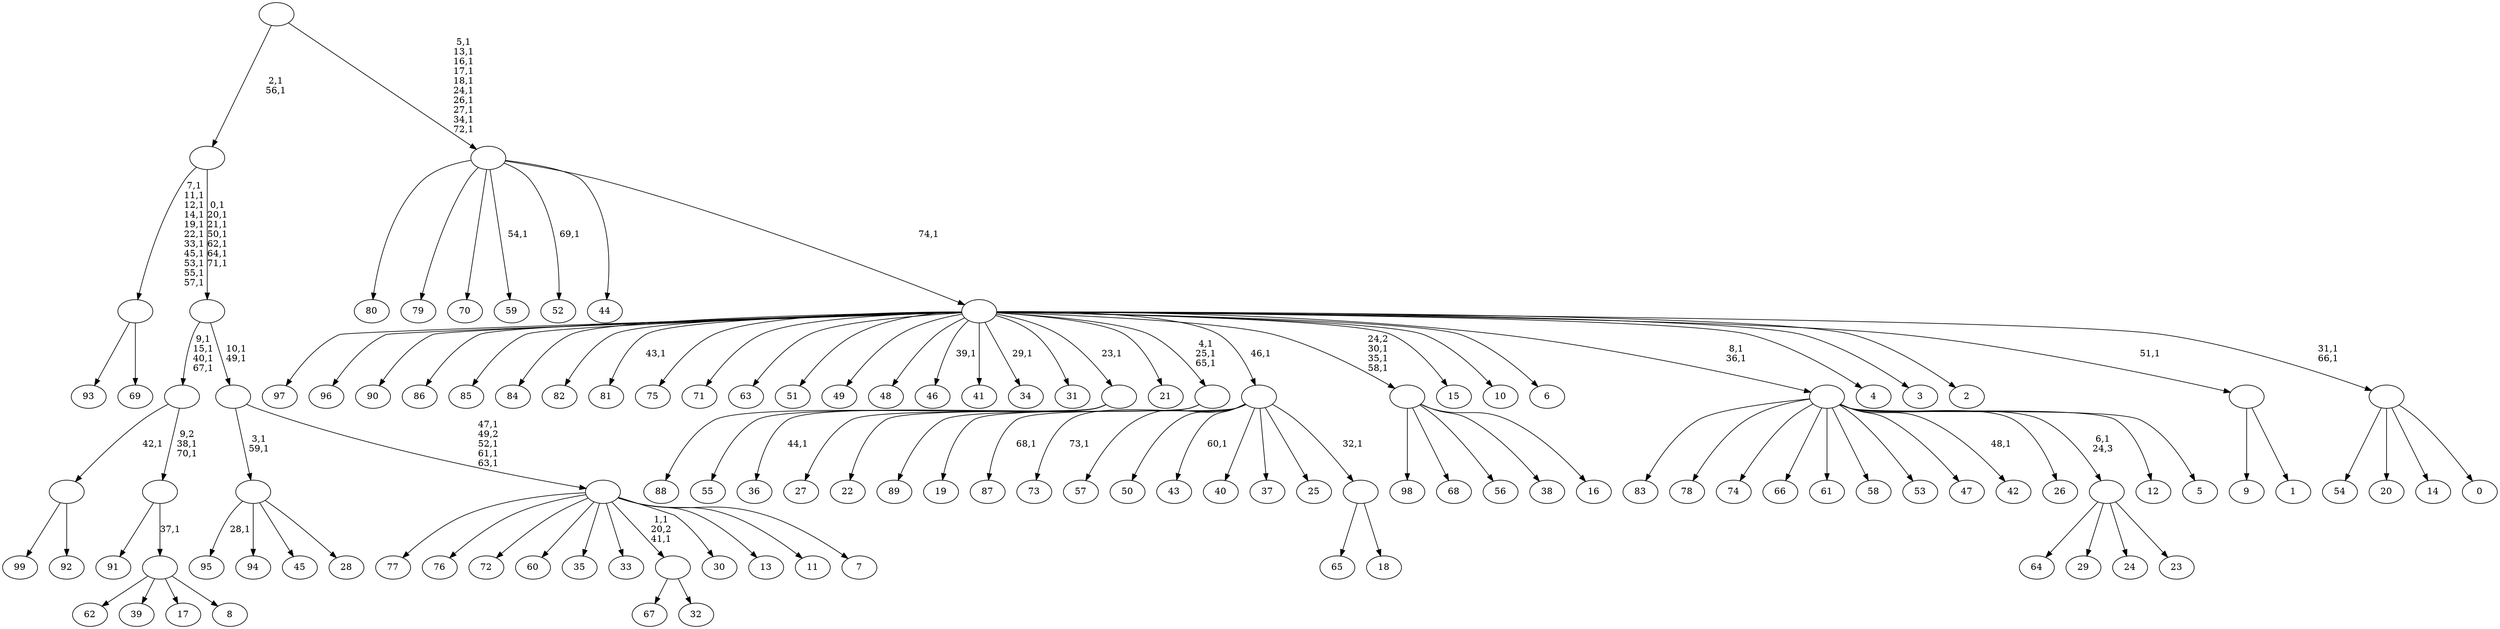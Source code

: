 digraph T {
	175 [label="99"]
	174 [label="98"]
	173 [label="97"]
	172 [label="96"]
	171 [label="95"]
	169 [label="94"]
	168 [label="93"]
	167 [label="92"]
	166 [label=""]
	165 [label="91"]
	164 [label="90"]
	163 [label="89"]
	162 [label="88"]
	161 [label="87"]
	159 [label="86"]
	158 [label="85"]
	157 [label="84"]
	156 [label="83"]
	155 [label="82"]
	154 [label="81"]
	152 [label="80"]
	151 [label="79"]
	150 [label="78"]
	149 [label="77"]
	148 [label="76"]
	147 [label="75"]
	146 [label="74"]
	145 [label="73"]
	143 [label="72"]
	142 [label="71"]
	141 [label="70"]
	140 [label="69"]
	139 [label=""]
	128 [label="68"]
	127 [label="67"]
	126 [label="66"]
	125 [label="65"]
	124 [label="64"]
	123 [label="63"]
	122 [label="62"]
	121 [label="61"]
	120 [label="60"]
	119 [label="59"]
	117 [label="58"]
	116 [label="57"]
	115 [label="56"]
	114 [label="55"]
	113 [label="54"]
	112 [label="53"]
	111 [label="52"]
	109 [label="51"]
	108 [label="50"]
	107 [label="49"]
	106 [label="48"]
	105 [label="47"]
	104 [label="46"]
	102 [label="45"]
	101 [label="44"]
	100 [label="43"]
	98 [label="42"]
	96 [label="41"]
	95 [label="40"]
	94 [label="39"]
	93 [label="38"]
	92 [label="37"]
	91 [label="36"]
	89 [label="35"]
	88 [label="34"]
	86 [label="33"]
	85 [label="32"]
	84 [label=""]
	82 [label="31"]
	81 [label="30"]
	80 [label="29"]
	79 [label="28"]
	78 [label=""]
	76 [label="27"]
	75 [label="26"]
	74 [label="25"]
	73 [label="24"]
	72 [label="23"]
	71 [label=""]
	70 [label="22"]
	69 [label=""]
	68 [label="21"]
	67 [label="20"]
	66 [label="19"]
	65 [label=""]
	62 [label="18"]
	61 [label=""]
	60 [label=""]
	59 [label="17"]
	58 [label="16"]
	57 [label=""]
	54 [label="15"]
	53 [label="14"]
	52 [label="13"]
	51 [label="12"]
	50 [label="11"]
	49 [label="10"]
	48 [label="9"]
	47 [label="8"]
	46 [label=""]
	45 [label=""]
	43 [label=""]
	39 [label="7"]
	38 [label=""]
	34 [label=""]
	32 [label=""]
	25 [label=""]
	23 [label="6"]
	22 [label="5"]
	21 [label=""]
	19 [label="4"]
	18 [label="3"]
	17 [label="2"]
	16 [label="1"]
	15 [label=""]
	14 [label="0"]
	13 [label=""]
	11 [label=""]
	10 [label=""]
	0 [label=""]
	166 -> 175 [label=""]
	166 -> 167 [label=""]
	139 -> 168 [label=""]
	139 -> 140 [label=""]
	84 -> 127 [label=""]
	84 -> 85 [label=""]
	78 -> 171 [label="28,1"]
	78 -> 169 [label=""]
	78 -> 102 [label=""]
	78 -> 79 [label=""]
	71 -> 124 [label=""]
	71 -> 80 [label=""]
	71 -> 73 [label=""]
	71 -> 72 [label=""]
	69 -> 91 [label="44,1"]
	69 -> 162 [label=""]
	69 -> 114 [label=""]
	69 -> 76 [label=""]
	69 -> 70 [label=""]
	65 -> 163 [label=""]
	65 -> 66 [label=""]
	61 -> 125 [label=""]
	61 -> 62 [label=""]
	60 -> 100 [label="60,1"]
	60 -> 145 [label="73,1"]
	60 -> 161 [label="68,1"]
	60 -> 116 [label=""]
	60 -> 108 [label=""]
	60 -> 95 [label=""]
	60 -> 92 [label=""]
	60 -> 74 [label=""]
	60 -> 61 [label="32,1"]
	57 -> 174 [label=""]
	57 -> 128 [label=""]
	57 -> 115 [label=""]
	57 -> 93 [label=""]
	57 -> 58 [label=""]
	46 -> 122 [label=""]
	46 -> 94 [label=""]
	46 -> 59 [label=""]
	46 -> 47 [label=""]
	45 -> 165 [label=""]
	45 -> 46 [label="37,1"]
	43 -> 45 [label="9,2\n38,1\n70,1"]
	43 -> 166 [label="42,1"]
	38 -> 84 [label="1,1\n20,2\n41,1"]
	38 -> 149 [label=""]
	38 -> 148 [label=""]
	38 -> 143 [label=""]
	38 -> 120 [label=""]
	38 -> 89 [label=""]
	38 -> 86 [label=""]
	38 -> 81 [label=""]
	38 -> 52 [label=""]
	38 -> 50 [label=""]
	38 -> 39 [label=""]
	34 -> 38 [label="47,1\n49,2\n52,1\n61,1\n63,1"]
	34 -> 78 [label="3,1\n59,1"]
	32 -> 34 [label="10,1\n49,1"]
	32 -> 43 [label="9,1\n15,1\n40,1\n67,1"]
	25 -> 32 [label="0,1\n20,1\n21,1\n50,1\n62,1\n64,1\n71,1"]
	25 -> 139 [label="7,1\n11,1\n12,1\n14,1\n19,1\n22,1\n33,1\n45,1\n53,1\n55,1\n57,1"]
	21 -> 98 [label="48,1"]
	21 -> 156 [label=""]
	21 -> 150 [label=""]
	21 -> 146 [label=""]
	21 -> 126 [label=""]
	21 -> 121 [label=""]
	21 -> 117 [label=""]
	21 -> 112 [label=""]
	21 -> 105 [label=""]
	21 -> 75 [label=""]
	21 -> 71 [label="6,1\n24,3"]
	21 -> 51 [label=""]
	21 -> 22 [label=""]
	15 -> 48 [label=""]
	15 -> 16 [label=""]
	13 -> 113 [label=""]
	13 -> 67 [label=""]
	13 -> 53 [label=""]
	13 -> 14 [label=""]
	11 -> 13 [label="31,1\n66,1"]
	11 -> 21 [label="8,1\n36,1"]
	11 -> 57 [label="24,2\n30,1\n35,1\n58,1"]
	11 -> 65 [label="4,1\n25,1\n65,1"]
	11 -> 88 [label="29,1"]
	11 -> 104 [label="39,1"]
	11 -> 154 [label="43,1"]
	11 -> 173 [label=""]
	11 -> 172 [label=""]
	11 -> 164 [label=""]
	11 -> 159 [label=""]
	11 -> 158 [label=""]
	11 -> 157 [label=""]
	11 -> 155 [label=""]
	11 -> 147 [label=""]
	11 -> 142 [label=""]
	11 -> 123 [label=""]
	11 -> 109 [label=""]
	11 -> 107 [label=""]
	11 -> 106 [label=""]
	11 -> 96 [label=""]
	11 -> 82 [label=""]
	11 -> 69 [label="23,1"]
	11 -> 68 [label=""]
	11 -> 60 [label="46,1"]
	11 -> 54 [label=""]
	11 -> 49 [label=""]
	11 -> 23 [label=""]
	11 -> 19 [label=""]
	11 -> 18 [label=""]
	11 -> 17 [label=""]
	11 -> 15 [label="51,1"]
	10 -> 111 [label="69,1"]
	10 -> 119 [label="54,1"]
	10 -> 152 [label=""]
	10 -> 151 [label=""]
	10 -> 141 [label=""]
	10 -> 101 [label=""]
	10 -> 11 [label="74,1"]
	0 -> 10 [label="5,1\n13,1\n16,1\n17,1\n18,1\n24,1\n26,1\n27,1\n34,1\n72,1"]
	0 -> 25 [label="2,1\n56,1"]
}
